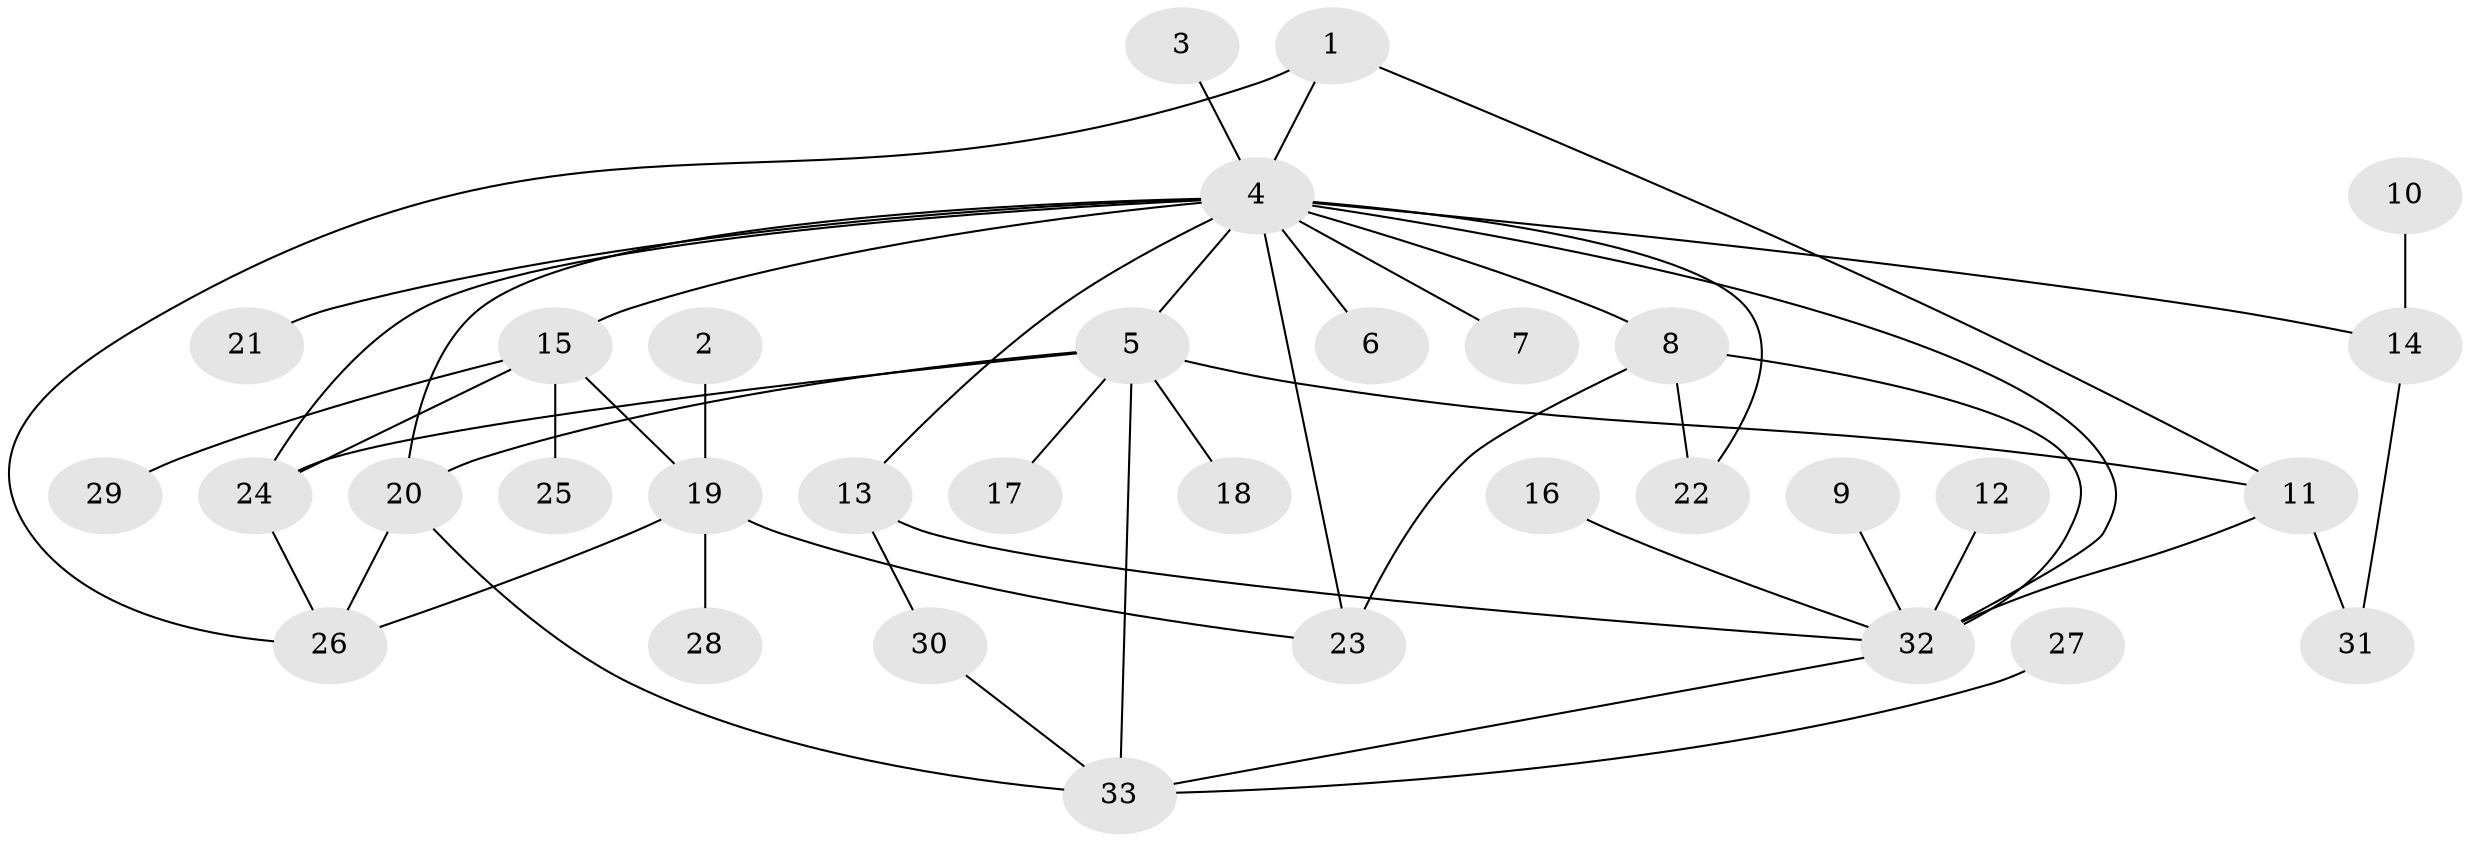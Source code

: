 // original degree distribution, {11: 0.015384615384615385, 6: 0.046153846153846156, 4: 0.09230769230769231, 2: 0.27692307692307694, 5: 0.07692307692307693, 3: 0.13846153846153847, 7: 0.015384615384615385, 1: 0.3384615384615385}
// Generated by graph-tools (version 1.1) at 2025/49/03/09/25 03:49:16]
// undirected, 33 vertices, 49 edges
graph export_dot {
graph [start="1"]
  node [color=gray90,style=filled];
  1;
  2;
  3;
  4;
  5;
  6;
  7;
  8;
  9;
  10;
  11;
  12;
  13;
  14;
  15;
  16;
  17;
  18;
  19;
  20;
  21;
  22;
  23;
  24;
  25;
  26;
  27;
  28;
  29;
  30;
  31;
  32;
  33;
  1 -- 4 [weight=1.0];
  1 -- 11 [weight=1.0];
  1 -- 26 [weight=1.0];
  2 -- 19 [weight=1.0];
  3 -- 4 [weight=1.0];
  4 -- 5 [weight=2.0];
  4 -- 6 [weight=1.0];
  4 -- 7 [weight=1.0];
  4 -- 8 [weight=1.0];
  4 -- 13 [weight=1.0];
  4 -- 14 [weight=1.0];
  4 -- 15 [weight=1.0];
  4 -- 20 [weight=1.0];
  4 -- 21 [weight=1.0];
  4 -- 22 [weight=1.0];
  4 -- 23 [weight=1.0];
  4 -- 24 [weight=1.0];
  4 -- 32 [weight=2.0];
  5 -- 11 [weight=1.0];
  5 -- 17 [weight=1.0];
  5 -- 18 [weight=1.0];
  5 -- 20 [weight=1.0];
  5 -- 24 [weight=1.0];
  5 -- 33 [weight=1.0];
  8 -- 22 [weight=1.0];
  8 -- 23 [weight=1.0];
  8 -- 32 [weight=1.0];
  9 -- 32 [weight=1.0];
  10 -- 14 [weight=1.0];
  11 -- 31 [weight=1.0];
  11 -- 32 [weight=1.0];
  12 -- 32 [weight=1.0];
  13 -- 30 [weight=1.0];
  13 -- 32 [weight=1.0];
  14 -- 31 [weight=1.0];
  15 -- 19 [weight=1.0];
  15 -- 24 [weight=1.0];
  15 -- 25 [weight=1.0];
  15 -- 29 [weight=1.0];
  16 -- 32 [weight=1.0];
  19 -- 23 [weight=1.0];
  19 -- 26 [weight=1.0];
  19 -- 28 [weight=1.0];
  20 -- 26 [weight=1.0];
  20 -- 33 [weight=1.0];
  24 -- 26 [weight=1.0];
  27 -- 33 [weight=1.0];
  30 -- 33 [weight=1.0];
  32 -- 33 [weight=1.0];
}
